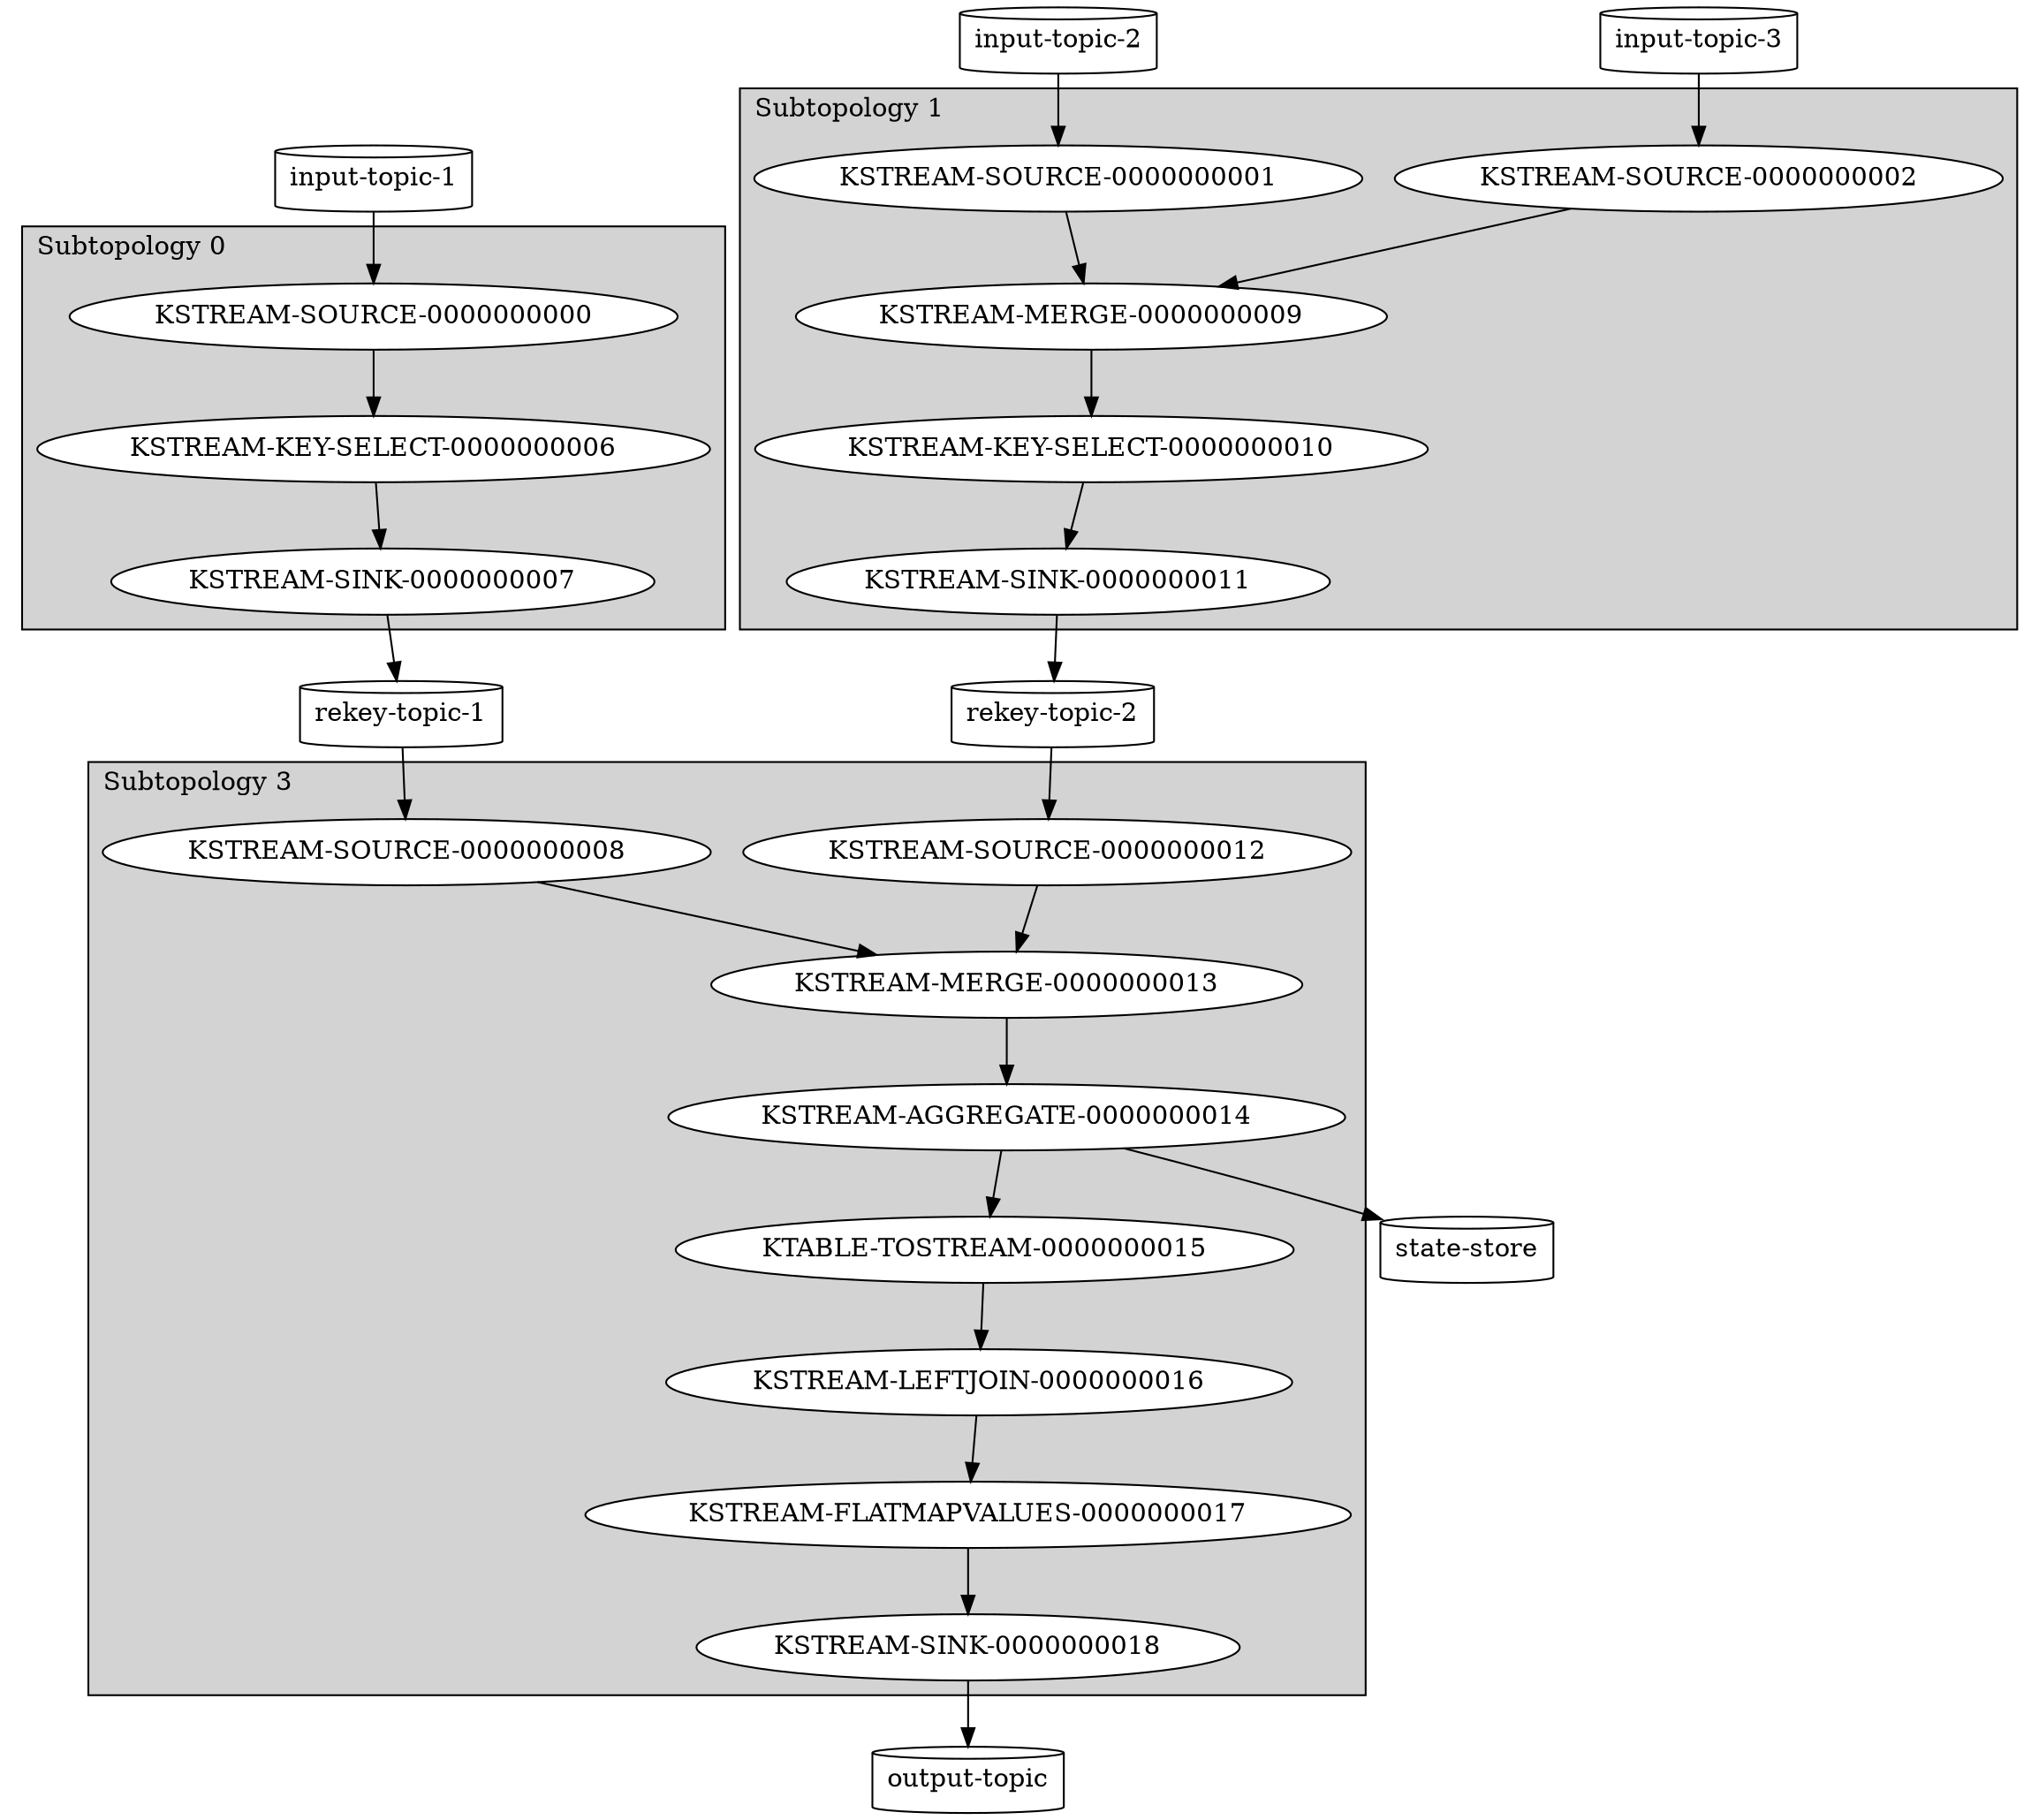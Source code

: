 digraph "kafka-streams-topology" {
"input-topic-1" ["shape"="cylinder"]
"input-topic-2" ["shape"="cylinder"]
"input-topic-3" ["shape"="cylinder"]
"rekey-topic-1" ["shape"="cylinder"]
"rekey-topic-2" ["shape"="cylinder"]
"output-topic" ["shape"="cylinder"]
"state-store" ["shape"="cylinder"]
subgraph "cluster_topology_0" {
graph ["style"="filled","label"="Subtopology 0","labeljust"="l"]
node ["style"="filled","fillcolor"="white"]
"KSTREAM-SOURCE-0000000000" -> "KSTREAM-KEY-SELECT-0000000006" ["arrowhead"="normal"]
"KSTREAM-KEY-SELECT-0000000006" -> "KSTREAM-SINK-0000000007" ["arrowhead"="normal"]
}
subgraph "cluster_topology_1" {
graph ["style"="filled","label"="Subtopology 1","labeljust"="l"]
node ["style"="filled","fillcolor"="white"]
"KSTREAM-SOURCE-0000000001" -> "KSTREAM-MERGE-0000000009" ["arrowhead"="normal"]
"KSTREAM-MERGE-0000000009" -> "KSTREAM-KEY-SELECT-0000000010" ["arrowhead"="normal"]
"KSTREAM-SOURCE-0000000002" -> "KSTREAM-MERGE-0000000009" ["arrowhead"="normal"]
"KSTREAM-KEY-SELECT-0000000010" -> "KSTREAM-SINK-0000000011" ["arrowhead"="normal"]
}
subgraph "cluster_topology_3" {
graph ["style"="filled","label"="Subtopology 3","labeljust"="l"]
node ["style"="filled","fillcolor"="white"]
"KSTREAM-SOURCE-0000000008" -> "KSTREAM-MERGE-0000000013" ["arrowhead"="normal"]
"KSTREAM-MERGE-0000000013" -> "KSTREAM-AGGREGATE-0000000014" ["arrowhead"="normal"]
"KSTREAM-SOURCE-0000000012" -> "KSTREAM-MERGE-0000000013" ["arrowhead"="normal"]
"KSTREAM-AGGREGATE-0000000014" -> "KTABLE-TOSTREAM-0000000015" ["arrowhead"="normal"]
"KTABLE-TOSTREAM-0000000015" -> "KSTREAM-LEFTJOIN-0000000016" ["arrowhead"="normal"]
"KSTREAM-LEFTJOIN-0000000016" -> "KSTREAM-FLATMAPVALUES-0000000017" ["arrowhead"="normal"]
"KSTREAM-FLATMAPVALUES-0000000017" -> "KSTREAM-SINK-0000000018" ["arrowhead"="normal"]
}
"input-topic-1" -> "KSTREAM-SOURCE-0000000000" ["arrowhead"="normal"]
"input-topic-2" -> "KSTREAM-SOURCE-0000000001" ["arrowhead"="normal"]
"input-topic-3" -> "KSTREAM-SOURCE-0000000002" ["arrowhead"="normal"]
"rekey-topic-1" -> "KSTREAM-SOURCE-0000000008" ["arrowhead"="normal"]
"rekey-topic-2" -> "KSTREAM-SOURCE-0000000012" ["arrowhead"="normal"]
"KSTREAM-SINK-0000000007" -> "rekey-topic-1" ["arrowhead"="normal"]
"KSTREAM-SINK-0000000011" -> "rekey-topic-2" ["arrowhead"="normal"]
"KSTREAM-SINK-0000000018" -> "output-topic" ["arrowhead"="normal"]
"KSTREAM-AGGREGATE-0000000014" -> "state-store" ["arrowhead"="normal"]
}